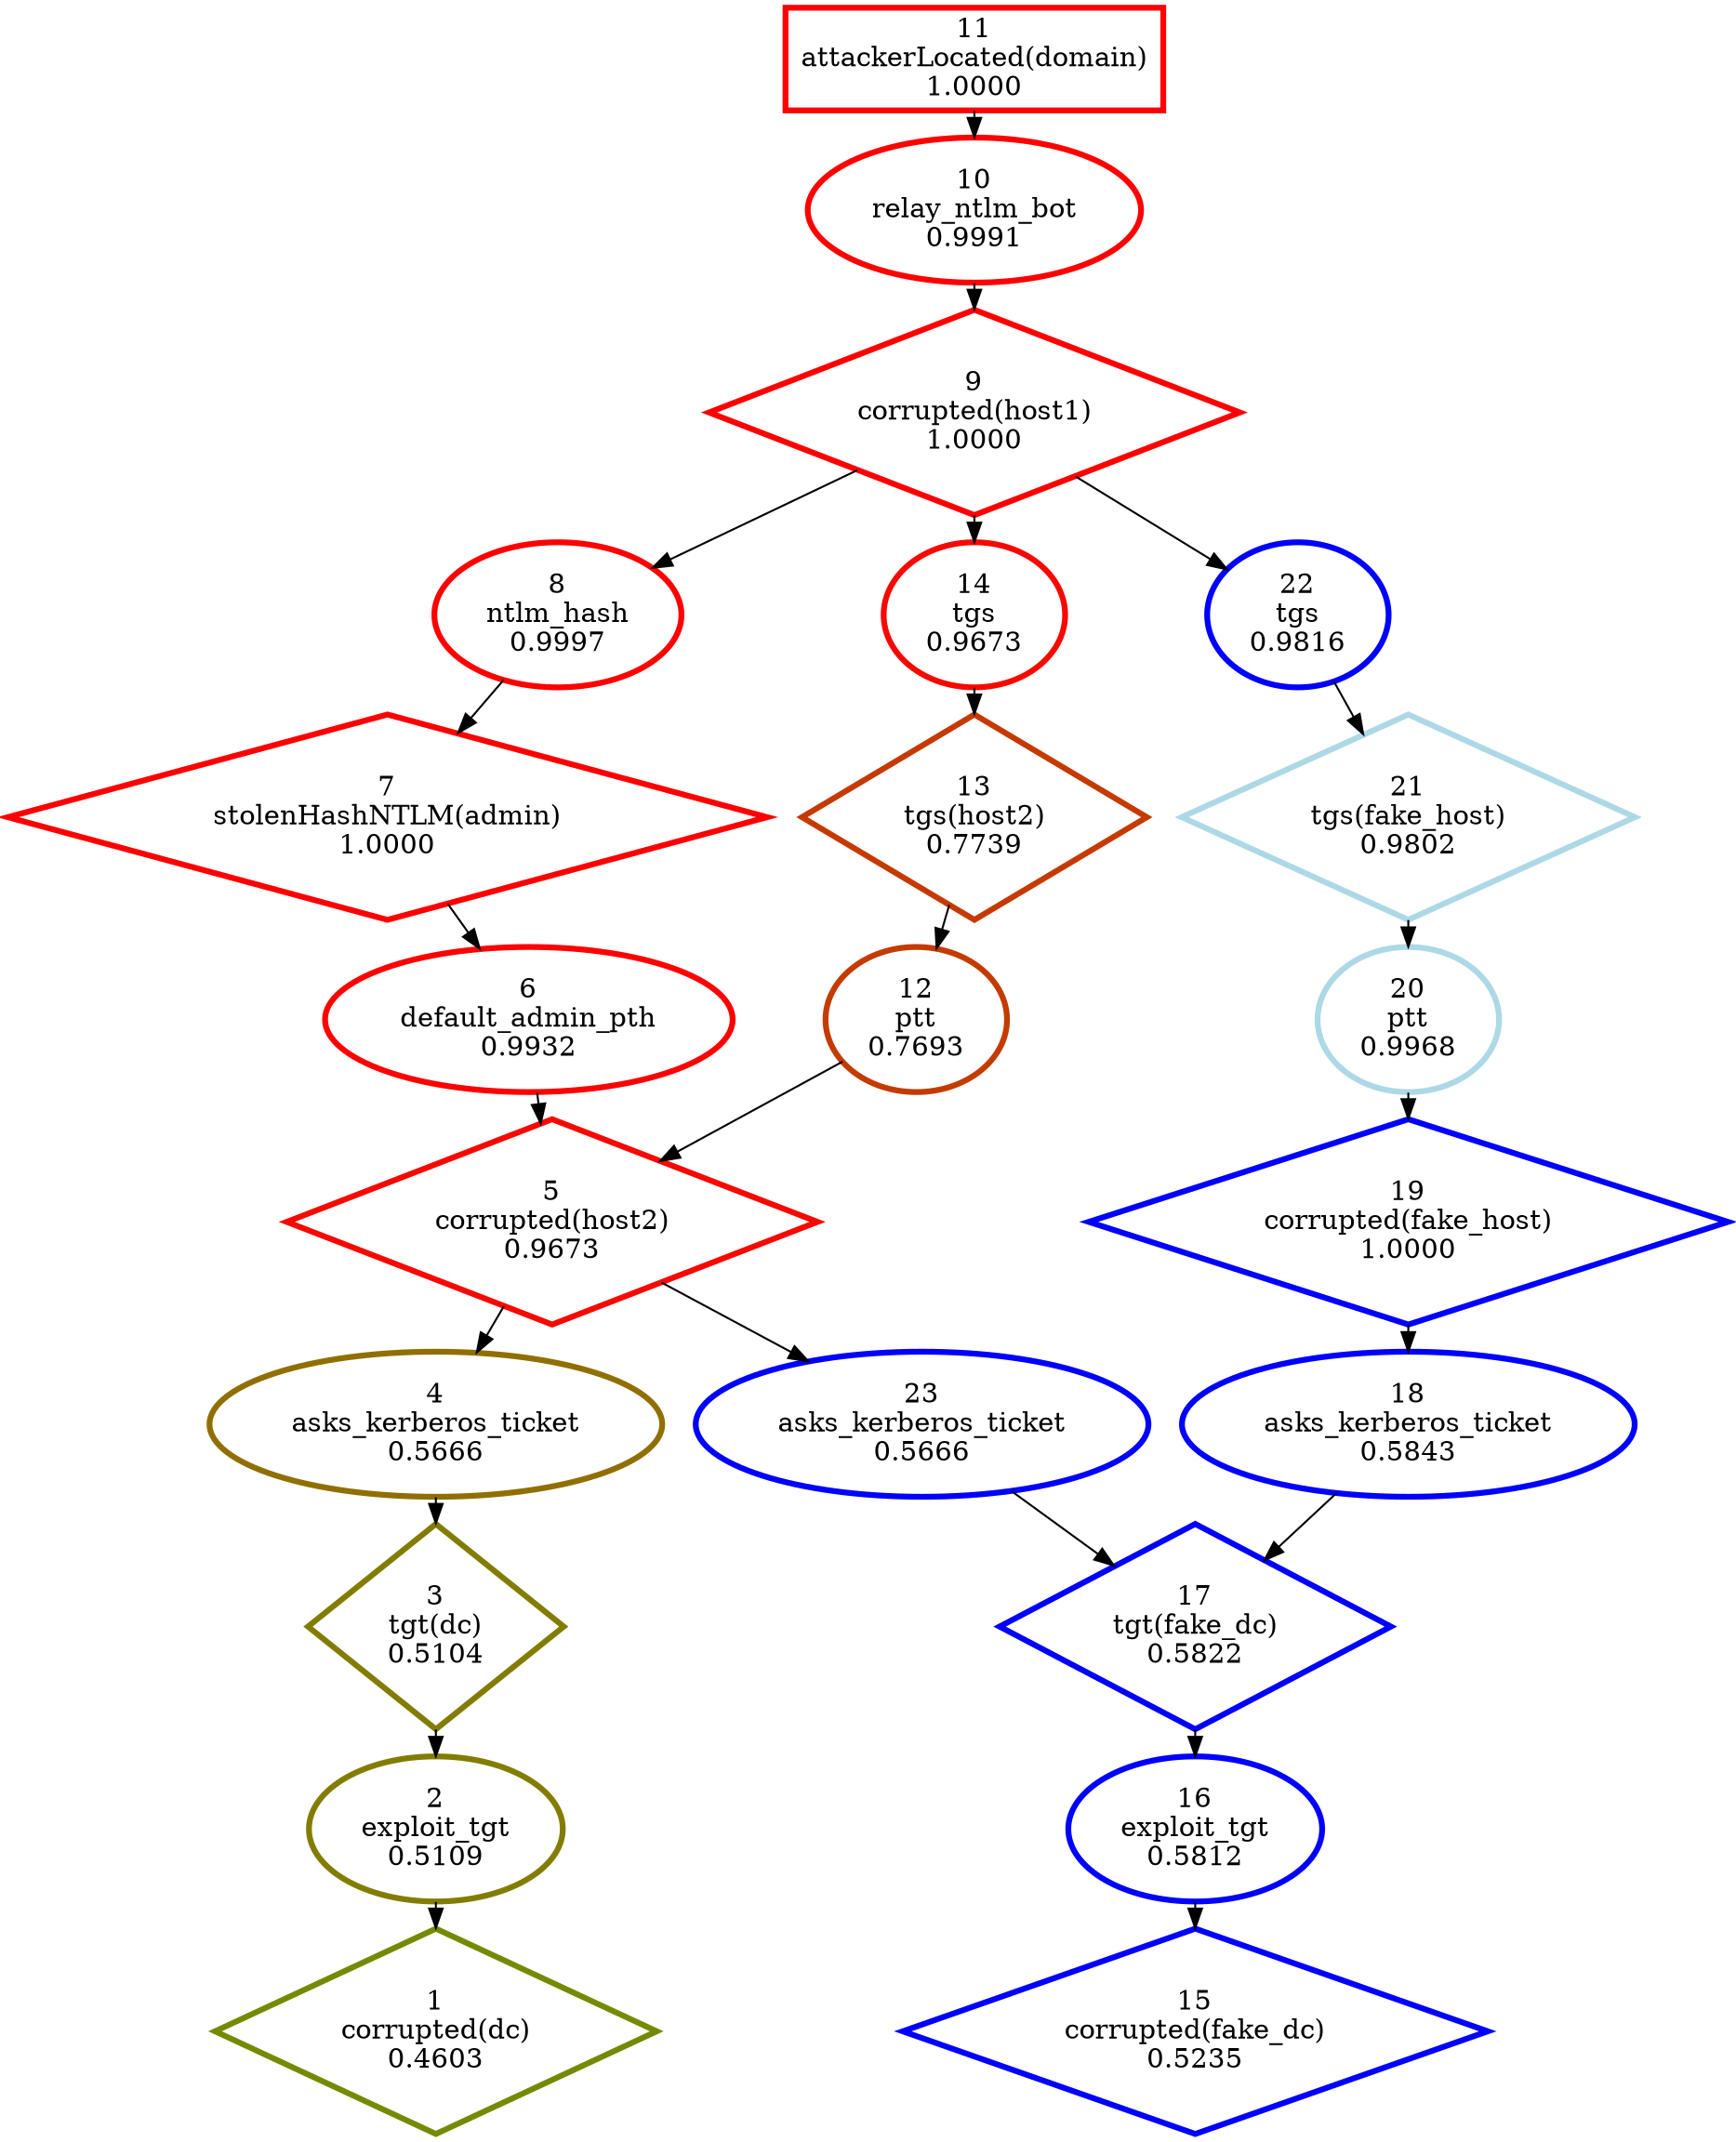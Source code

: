 digraph G {
ranksep=0.2;
  "1" [label="1\ncorrupted(dc)\n0.4603", color="#758A00", penwidth=3, shape="diamond"];
  "2" [label="2\nexploit_tgt\n0.5109", color="#827D00", penwidth=3, shape="ellipse"];
  "3" [label="3\ntgt(dc)\n0.5104", color="#827D00", penwidth=3, shape="diamond"];
  "4" [label="4\nasks_kerberos_ticket\n0.5666", color="#906F00", penwidth=3, shape="ellipse"];
  "5" [label="5\ncorrupted(host2)\n0.9673", color="#F60900", penwidth=3, shape="diamond"];
  "6" [label="6\ndefault_admin_pth\n0.9932", color="#FD0200", penwidth=3, shape="ellipse"];
  "7" [label="7\nstolenHashNTLM(admin)\n1.0000", color="#FF0000", penwidth=3, shape="diamond"];
  "8" [label="8\nntlm_hash\n0.9997", color="#FE0100", penwidth=3, shape="ellipse"];
  "9" [label="9\ncorrupted(host1)\n1.0000", color="#FF0000", penwidth=3, shape="diamond"];
  "10" [label="10\nrelay_ntlm_bot\n0.9991", color="#FE0100", penwidth=3, shape="ellipse"];
  "11" [label="11\nattackerLocated(domain)\n1.0000", color="#FE0100", penwidth=3, shape="box"];
  "12" [label="12\nptt\n0.7693", color="#C43B00", penwidth=3, shape="ellipse"];
  "13" [label="13\ntgs(host2)\n0.7739", color="#C53A00", penwidth=3, shape="diamond"];
  "14" [label="14\ntgs\n0.9673", color="#F60900", penwidth=3, shape="ellipse"];
  "15" [label="15\ncorrupted(fake_dc)\n0.5235", color="blue", penwidth=3, shape="diamond"];
  "16" [label="16\nexploit_tgt\n0.5812", color="blue", penwidth=3, shape="ellipse"];
  "17" [label="17\ntgt(fake_dc)\n0.5822", color="blue", penwidth=3, shape="diamond"];
  "18" [label="18\nasks_kerberos_ticket\n0.5843", color="blue", penwidth=3, shape="ellipse"];
  "19" [label="19\ncorrupted(fake_host)\n1.0000", color="blue", penwidth=3, shape="diamond"];
  "20" [label="20\nptt\n0.9968", color="lightblue", penwidth=3, shape="ellipse"];
  "21" [label="21\ntgs(fake_host)\n0.9802", color="lightblue", penwidth=3, shape="diamond"];
  "22" [label="22\ntgs\n0.9816", color="blue", penwidth=3, shape="ellipse"];
  "23" [label="23\nasks_kerberos_ticket\n0.5666", color="blue", penwidth=3, shape="ellipse"];
  "11" -> "10";
  "10" -> "9";
  "9" -> "8";
  "9" -> "14";
  "9" -> "22";
  "8" -> "7";
  "7" -> "6";
  "6" -> "5";
  "5" -> "4";
  "5" -> "23";
  "14" -> "13";
  "13" -> "12";
  "12" -> "5";
  "4" -> "3";
  "3" -> "2";
  "2" -> "1";
  "22" -> "21";
  "21" -> "20";
  "20" -> "19";
  "19" -> "18";
  "18" -> "17";
  "17" -> "16";
  "23" -> "17";
  "16" -> "15";
}